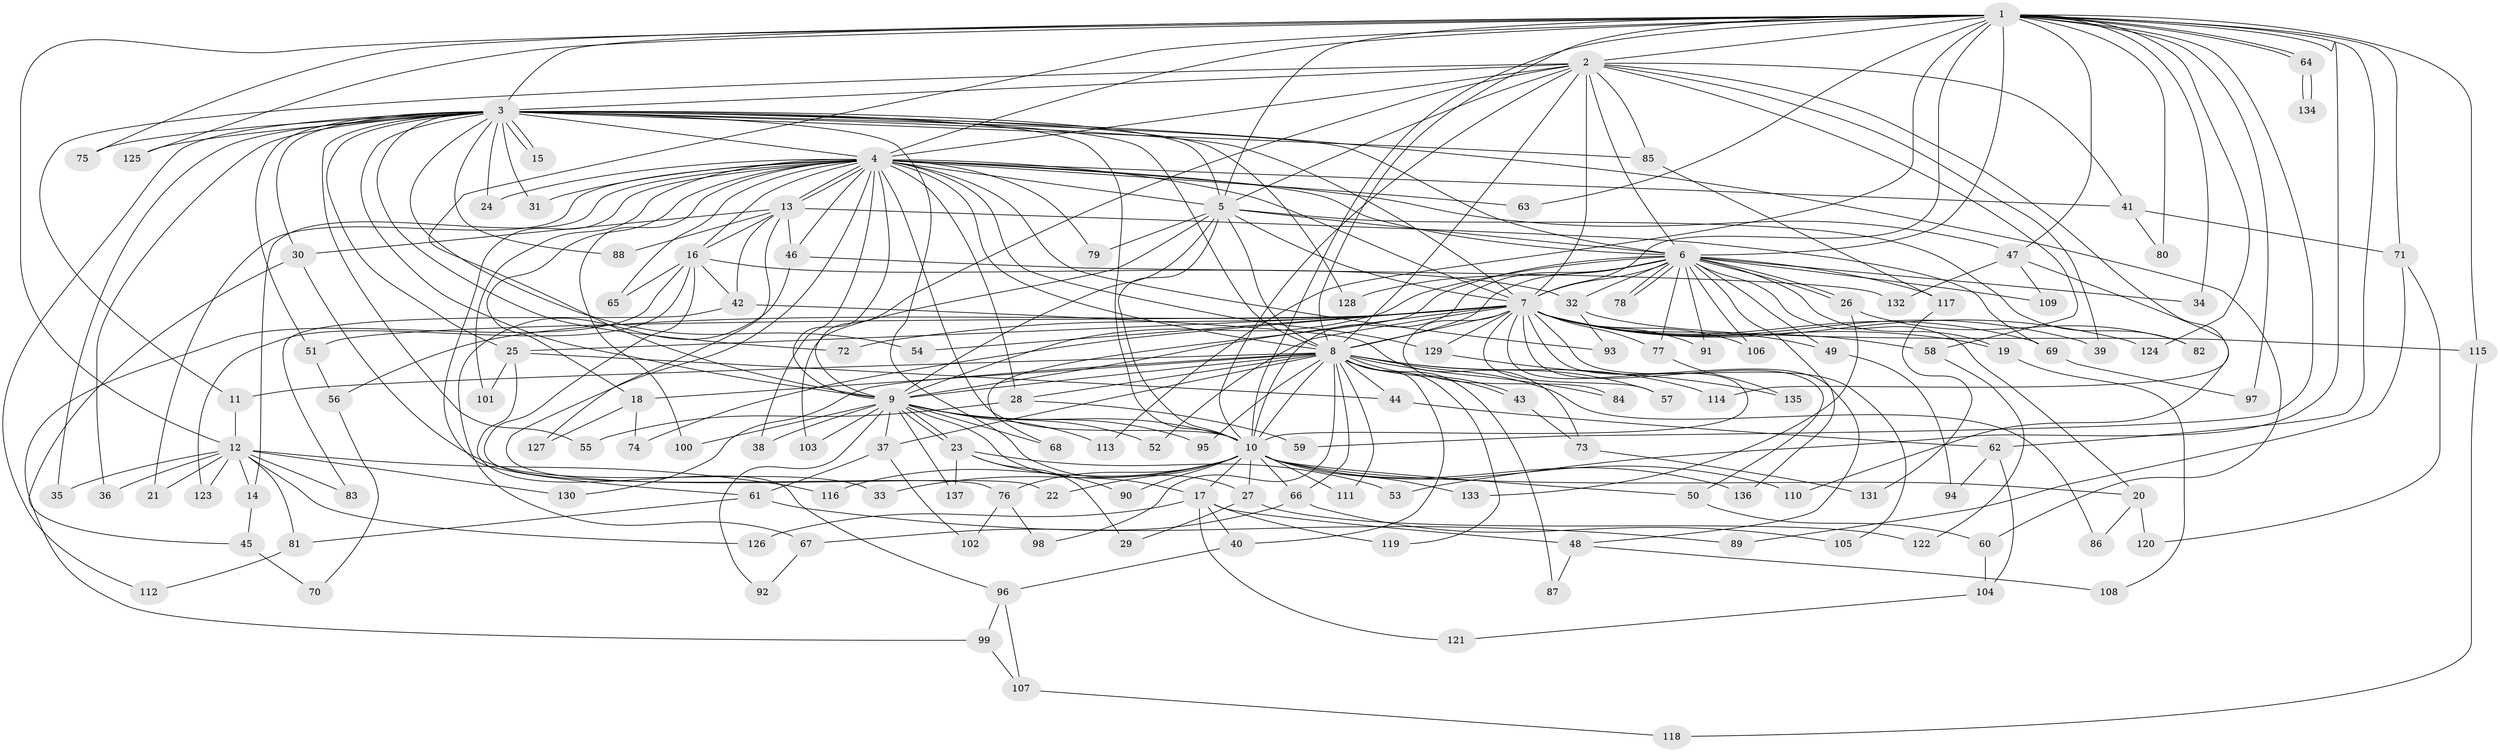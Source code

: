 // coarse degree distribution, {23: 0.009259259259259259, 26: 0.018518518518518517, 30: 0.018518518518518517, 27: 0.009259259259259259, 18: 0.009259259259259259, 21: 0.009259259259259259, 3: 0.1574074074074074, 12: 0.009259259259259259, 9: 0.018518518518518517, 2: 0.5370370370370371, 7: 0.009259259259259259, 4: 0.1111111111111111, 5: 0.07407407407407407, 1: 0.009259259259259259}
// Generated by graph-tools (version 1.1) at 2025/41/03/06/25 10:41:42]
// undirected, 137 vertices, 299 edges
graph export_dot {
graph [start="1"]
  node [color=gray90,style=filled];
  1;
  2;
  3;
  4;
  5;
  6;
  7;
  8;
  9;
  10;
  11;
  12;
  13;
  14;
  15;
  16;
  17;
  18;
  19;
  20;
  21;
  22;
  23;
  24;
  25;
  26;
  27;
  28;
  29;
  30;
  31;
  32;
  33;
  34;
  35;
  36;
  37;
  38;
  39;
  40;
  41;
  42;
  43;
  44;
  45;
  46;
  47;
  48;
  49;
  50;
  51;
  52;
  53;
  54;
  55;
  56;
  57;
  58;
  59;
  60;
  61;
  62;
  63;
  64;
  65;
  66;
  67;
  68;
  69;
  70;
  71;
  72;
  73;
  74;
  75;
  76;
  77;
  78;
  79;
  80;
  81;
  82;
  83;
  84;
  85;
  86;
  87;
  88;
  89;
  90;
  91;
  92;
  93;
  94;
  95;
  96;
  97;
  98;
  99;
  100;
  101;
  102;
  103;
  104;
  105;
  106;
  107;
  108;
  109;
  110;
  111;
  112;
  113;
  114;
  115;
  116;
  117;
  118;
  119;
  120;
  121;
  122;
  123;
  124;
  125;
  126;
  127;
  128;
  129;
  130;
  131;
  132;
  133;
  134;
  135;
  136;
  137;
  1 -- 2;
  1 -- 3;
  1 -- 4;
  1 -- 5;
  1 -- 6;
  1 -- 7;
  1 -- 8;
  1 -- 9;
  1 -- 10;
  1 -- 12;
  1 -- 34;
  1 -- 47;
  1 -- 53;
  1 -- 59;
  1 -- 62;
  1 -- 63;
  1 -- 64;
  1 -- 64;
  1 -- 71;
  1 -- 75;
  1 -- 80;
  1 -- 97;
  1 -- 113;
  1 -- 115;
  1 -- 124;
  1 -- 125;
  2 -- 3;
  2 -- 4;
  2 -- 5;
  2 -- 6;
  2 -- 7;
  2 -- 8;
  2 -- 9;
  2 -- 10;
  2 -- 11;
  2 -- 39;
  2 -- 41;
  2 -- 58;
  2 -- 85;
  2 -- 114;
  3 -- 4;
  3 -- 5;
  3 -- 6;
  3 -- 7;
  3 -- 8;
  3 -- 9;
  3 -- 10;
  3 -- 15;
  3 -- 15;
  3 -- 24;
  3 -- 25;
  3 -- 27;
  3 -- 30;
  3 -- 31;
  3 -- 35;
  3 -- 36;
  3 -- 51;
  3 -- 54;
  3 -- 55;
  3 -- 60;
  3 -- 72;
  3 -- 75;
  3 -- 85;
  3 -- 88;
  3 -- 112;
  3 -- 125;
  3 -- 128;
  4 -- 5;
  4 -- 6;
  4 -- 7;
  4 -- 8;
  4 -- 9;
  4 -- 10;
  4 -- 13;
  4 -- 13;
  4 -- 14;
  4 -- 16;
  4 -- 18;
  4 -- 21;
  4 -- 22;
  4 -- 24;
  4 -- 28;
  4 -- 31;
  4 -- 38;
  4 -- 41;
  4 -- 46;
  4 -- 47;
  4 -- 61;
  4 -- 63;
  4 -- 65;
  4 -- 79;
  4 -- 93;
  4 -- 100;
  4 -- 101;
  4 -- 129;
  5 -- 6;
  5 -- 7;
  5 -- 8;
  5 -- 9;
  5 -- 10;
  5 -- 79;
  5 -- 82;
  5 -- 103;
  6 -- 7;
  6 -- 8;
  6 -- 9;
  6 -- 10;
  6 -- 19;
  6 -- 20;
  6 -- 26;
  6 -- 26;
  6 -- 32;
  6 -- 34;
  6 -- 49;
  6 -- 68;
  6 -- 77;
  6 -- 78;
  6 -- 78;
  6 -- 91;
  6 -- 106;
  6 -- 109;
  6 -- 117;
  6 -- 128;
  6 -- 136;
  7 -- 8;
  7 -- 9;
  7 -- 10;
  7 -- 19;
  7 -- 25;
  7 -- 39;
  7 -- 48;
  7 -- 49;
  7 -- 50;
  7 -- 51;
  7 -- 52;
  7 -- 54;
  7 -- 56;
  7 -- 57;
  7 -- 58;
  7 -- 69;
  7 -- 72;
  7 -- 74;
  7 -- 77;
  7 -- 84;
  7 -- 91;
  7 -- 105;
  7 -- 106;
  7 -- 124;
  7 -- 129;
  8 -- 9;
  8 -- 10;
  8 -- 11;
  8 -- 18;
  8 -- 28;
  8 -- 37;
  8 -- 40;
  8 -- 43;
  8 -- 43;
  8 -- 44;
  8 -- 57;
  8 -- 66;
  8 -- 84;
  8 -- 86;
  8 -- 87;
  8 -- 95;
  8 -- 98;
  8 -- 111;
  8 -- 114;
  8 -- 119;
  8 -- 130;
  9 -- 10;
  9 -- 17;
  9 -- 23;
  9 -- 23;
  9 -- 37;
  9 -- 38;
  9 -- 52;
  9 -- 68;
  9 -- 92;
  9 -- 95;
  9 -- 100;
  9 -- 103;
  9 -- 113;
  9 -- 137;
  10 -- 17;
  10 -- 20;
  10 -- 22;
  10 -- 27;
  10 -- 33;
  10 -- 50;
  10 -- 66;
  10 -- 76;
  10 -- 90;
  10 -- 110;
  10 -- 111;
  10 -- 116;
  10 -- 133;
  10 -- 136;
  11 -- 12;
  12 -- 14;
  12 -- 21;
  12 -- 35;
  12 -- 36;
  12 -- 81;
  12 -- 83;
  12 -- 116;
  12 -- 123;
  12 -- 126;
  12 -- 130;
  13 -- 16;
  13 -- 30;
  13 -- 42;
  13 -- 46;
  13 -- 69;
  13 -- 88;
  13 -- 127;
  14 -- 45;
  16 -- 32;
  16 -- 42;
  16 -- 65;
  16 -- 76;
  16 -- 99;
  16 -- 123;
  17 -- 40;
  17 -- 48;
  17 -- 119;
  17 -- 121;
  17 -- 126;
  18 -- 74;
  18 -- 127;
  19 -- 108;
  20 -- 86;
  20 -- 120;
  23 -- 29;
  23 -- 53;
  23 -- 90;
  23 -- 137;
  25 -- 44;
  25 -- 96;
  25 -- 101;
  26 -- 82;
  26 -- 133;
  27 -- 29;
  27 -- 122;
  28 -- 55;
  28 -- 59;
  30 -- 33;
  30 -- 45;
  32 -- 93;
  32 -- 115;
  37 -- 61;
  37 -- 102;
  40 -- 96;
  41 -- 71;
  41 -- 80;
  42 -- 73;
  42 -- 83;
  43 -- 73;
  44 -- 62;
  45 -- 70;
  46 -- 67;
  46 -- 132;
  47 -- 109;
  47 -- 110;
  47 -- 132;
  48 -- 87;
  48 -- 108;
  49 -- 94;
  50 -- 60;
  51 -- 56;
  56 -- 70;
  58 -- 122;
  60 -- 104;
  61 -- 81;
  61 -- 89;
  62 -- 94;
  62 -- 104;
  64 -- 134;
  64 -- 134;
  66 -- 67;
  66 -- 105;
  67 -- 92;
  69 -- 97;
  71 -- 89;
  71 -- 120;
  73 -- 131;
  76 -- 98;
  76 -- 102;
  77 -- 135;
  81 -- 112;
  85 -- 117;
  96 -- 99;
  96 -- 107;
  99 -- 107;
  104 -- 121;
  107 -- 118;
  115 -- 118;
  117 -- 131;
  129 -- 135;
}
